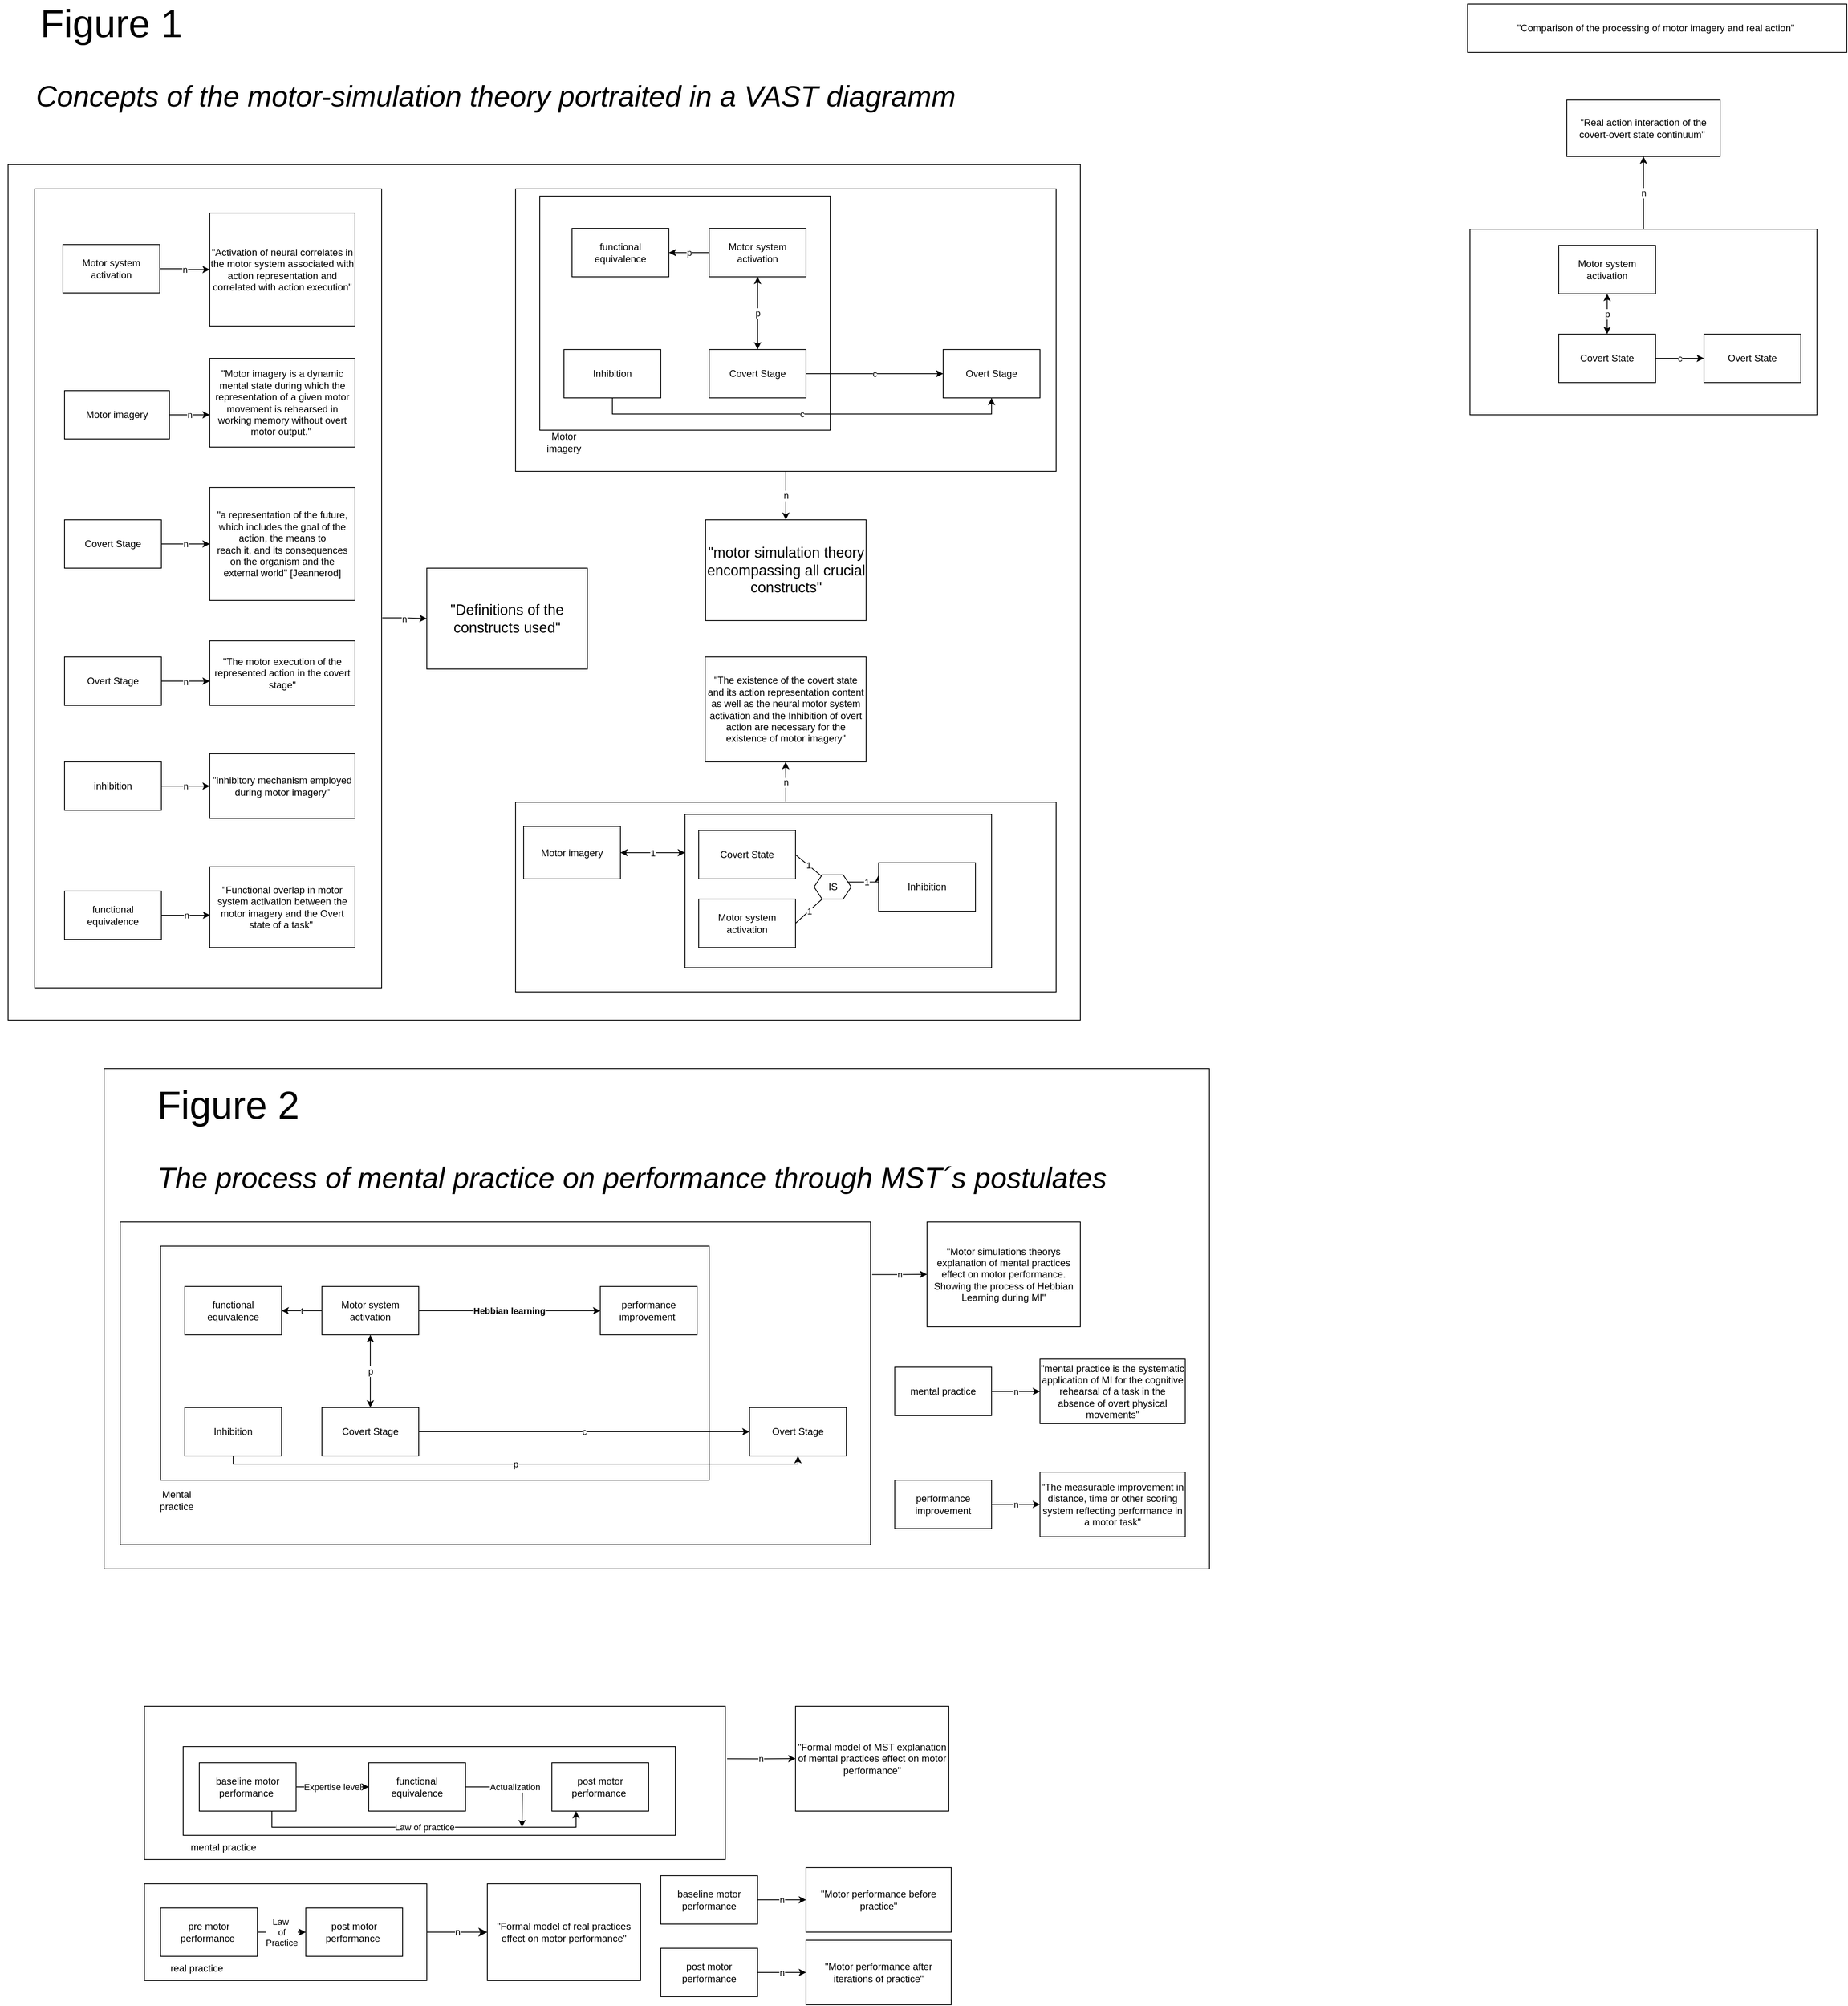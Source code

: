 <mxfile version="24.0.7" type="onedrive">
  <diagram name="Seite-1" id="YJFlSv5RaHUqurGtHIdk">
    <mxGraphModel grid="1" page="1" gridSize="10" guides="1" tooltips="1" connect="1" arrows="1" fold="1" pageScale="1" pageWidth="827" pageHeight="1169" math="0" shadow="0">
      <root>
        <mxCell id="0" />
        <mxCell id="1" parent="0" />
        <mxCell id="YP8uZfziMQtiDSNVp7Nh-5" value="" style="rounded=0;whiteSpace=wrap;html=1;fillColor=none;" vertex="1" parent="1">
          <mxGeometry x="1310" y="650" width="1370" height="620" as="geometry" />
        </mxCell>
        <mxCell id="B480e4J5-RVbsUrOAiet-15" value="" style="rounded=0;whiteSpace=wrap;html=1;fillColor=none;" vertex="1" parent="1">
          <mxGeometry x="1224" y="-440" width="430" height="990" as="geometry" />
        </mxCell>
        <mxCell id="9fxhhsQoqL0VDaIs-J9J-153" value="" style="rounded=0;whiteSpace=wrap;html=1;fillColor=none;" vertex="1" parent="1">
          <mxGeometry x="1360" y="1440" width="720" height="190" as="geometry" />
        </mxCell>
        <mxCell id="B480e4J5-RVbsUrOAiet-14" value="n" style="edgeStyle=orthogonalEdgeStyle;rounded=0;orthogonalLoop=1;jettySize=auto;html=1;exitX=0.5;exitY=1;exitDx=0;exitDy=0;entryX=0.5;entryY=0;entryDx=0;entryDy=0;" edge="1" parent="1" source="FE4Czv9uxpPWYlNPgdpB-2" target="9fxhhsQoqL0VDaIs-J9J-142">
          <mxGeometry relative="1" as="geometry" />
        </mxCell>
        <mxCell id="FE4Czv9uxpPWYlNPgdpB-2" value="" style="rounded=0;whiteSpace=wrap;html=1;fillColor=none;" vertex="1" parent="1">
          <mxGeometry x="1820" y="-440" width="670" height="350" as="geometry" />
        </mxCell>
        <mxCell id="9fxhhsQoqL0VDaIs-J9J-88" value="" style="rounded=0;whiteSpace=wrap;html=1;fillColor=none;" vertex="1" parent="1">
          <mxGeometry x="1850" y="-431" width="360" height="290" as="geometry" />
        </mxCell>
        <mxCell id="-lTzJfZ4PyQF_MlP5q2c-2" value="n" style="edgeStyle=none;curved=1;rounded=0;orthogonalLoop=1;jettySize=auto;html=1;exitX=1;exitY=0.5;exitDx=0;exitDy=0;entryX=0;entryY=0.5;entryDx=0;entryDy=0;fontSize=12;startSize=8;endSize=8;" edge="1" parent="1" source="9fxhhsQoqL0VDaIs-J9J-195" target="-lTzJfZ4PyQF_MlP5q2c-1">
          <mxGeometry relative="1" as="geometry" />
        </mxCell>
        <mxCell id="9fxhhsQoqL0VDaIs-J9J-195" value="" style="rounded=0;whiteSpace=wrap;html=1;fillColor=none;" vertex="1" parent="1">
          <mxGeometry x="1360" y="1660" width="350" height="120" as="geometry" />
        </mxCell>
        <mxCell id="9fxhhsQoqL0VDaIs-J9J-189" value="" style="rounded=0;whiteSpace=wrap;html=1;fillColor=none;" vertex="1" parent="1">
          <mxGeometry x="1408" y="1490" width="610" height="110" as="geometry" />
        </mxCell>
        <mxCell id="9fxhhsQoqL0VDaIs-J9J-151" value="n" style="edgeStyle=orthogonalEdgeStyle;rounded=0;orthogonalLoop=1;jettySize=auto;html=1;exitX=1.002;exitY=0.163;exitDx=0;exitDy=0;entryX=0;entryY=0.5;entryDx=0;entryDy=0;exitPerimeter=0;" edge="1" parent="1" source="9fxhhsQoqL0VDaIs-J9J-148" target="9fxhhsQoqL0VDaIs-J9J-150">
          <mxGeometry relative="1" as="geometry" />
        </mxCell>
        <mxCell id="9fxhhsQoqL0VDaIs-J9J-148" value="" style="rounded=0;whiteSpace=wrap;html=1;fillColor=none;" vertex="1" parent="1">
          <mxGeometry x="1330" y="840" width="930" height="400" as="geometry" />
        </mxCell>
        <mxCell id="B480e4J5-RVbsUrOAiet-1" value="n" style="edgeStyle=orthogonalEdgeStyle;rounded=0;orthogonalLoop=1;jettySize=auto;html=1;exitX=0.5;exitY=0;exitDx=0;exitDy=0;entryX=0.5;entryY=1;entryDx=0;entryDy=0;" edge="1" parent="1" source="9fxhhsQoqL0VDaIs-J9J-119" target="9fxhhsQoqL0VDaIs-J9J-120">
          <mxGeometry relative="1" as="geometry" />
        </mxCell>
        <mxCell id="9fxhhsQoqL0VDaIs-J9J-119" value="" style="rounded=0;whiteSpace=wrap;html=1;fillColor=none;" vertex="1" parent="1">
          <mxGeometry x="3003" y="-390" width="430" height="230" as="geometry" />
        </mxCell>
        <mxCell id="B480e4J5-RVbsUrOAiet-13" value="n" style="edgeStyle=orthogonalEdgeStyle;rounded=0;orthogonalLoop=1;jettySize=auto;html=1;exitX=0.5;exitY=0;exitDx=0;exitDy=0;entryX=0.5;entryY=1;entryDx=0;entryDy=0;" edge="1" parent="1" source="9fxhhsQoqL0VDaIs-J9J-116" target="9fxhhsQoqL0VDaIs-J9J-117">
          <mxGeometry relative="1" as="geometry" />
        </mxCell>
        <mxCell id="9fxhhsQoqL0VDaIs-J9J-116" value="" style="rounded=0;whiteSpace=wrap;html=1;fillColor=none;" vertex="1" parent="1">
          <mxGeometry x="1820" y="320" width="670" height="235" as="geometry" />
        </mxCell>
        <mxCell id="9fxhhsQoqL0VDaIs-J9J-107" value="" style="rounded=0;whiteSpace=wrap;html=1;fillColor=none;" vertex="1" parent="1">
          <mxGeometry x="2030" y="335" width="380" height="190" as="geometry" />
        </mxCell>
        <mxCell id="9fxhhsQoqL0VDaIs-J9J-50" value="c" style="edgeStyle=orthogonalEdgeStyle;rounded=0;orthogonalLoop=1;jettySize=auto;html=1;exitX=1;exitY=0.5;exitDx=0;exitDy=0;entryX=0;entryY=0.5;entryDx=0;entryDy=0;" edge="1" parent="1" source="9fxhhsQoqL0VDaIs-J9J-44" target="9fxhhsQoqL0VDaIs-J9J-45">
          <mxGeometry relative="1" as="geometry" />
        </mxCell>
        <mxCell id="9fxhhsQoqL0VDaIs-J9J-97" value="p" style="edgeStyle=orthogonalEdgeStyle;rounded=0;orthogonalLoop=1;jettySize=auto;html=1;exitX=0.5;exitY=0;exitDx=0;exitDy=0;entryX=0.5;entryY=1;entryDx=0;entryDy=0;startArrow=classic;startFill=1;" edge="1" parent="1" source="9fxhhsQoqL0VDaIs-J9J-44" target="9fxhhsQoqL0VDaIs-J9J-46">
          <mxGeometry relative="1" as="geometry" />
        </mxCell>
        <mxCell id="9fxhhsQoqL0VDaIs-J9J-44" value="Covert Stage" style="rounded=0;whiteSpace=wrap;html=1;" vertex="1" parent="1">
          <mxGeometry x="2060" y="-241" width="120" height="60" as="geometry" />
        </mxCell>
        <mxCell id="9fxhhsQoqL0VDaIs-J9J-45" value="Overt Stage" style="rounded=0;whiteSpace=wrap;html=1;" vertex="1" parent="1">
          <mxGeometry x="2350" y="-241" width="120" height="60" as="geometry" />
        </mxCell>
        <mxCell id="9fxhhsQoqL0VDaIs-J9J-94" value="p" style="edgeStyle=orthogonalEdgeStyle;rounded=0;orthogonalLoop=1;jettySize=auto;html=1;exitX=0;exitY=0.5;exitDx=0;exitDy=0;entryX=1;entryY=0.5;entryDx=0;entryDy=0;" edge="1" parent="1" source="9fxhhsQoqL0VDaIs-J9J-46" target="9fxhhsQoqL0VDaIs-J9J-52">
          <mxGeometry relative="1" as="geometry" />
        </mxCell>
        <mxCell id="9fxhhsQoqL0VDaIs-J9J-46" value="Motor system activation" style="rounded=0;whiteSpace=wrap;html=1;" vertex="1" parent="1">
          <mxGeometry x="2060" y="-391" width="120" height="60" as="geometry" />
        </mxCell>
        <mxCell id="9fxhhsQoqL0VDaIs-J9J-52" value="functional equivalence" style="rounded=0;whiteSpace=wrap;html=1;" vertex="1" parent="1">
          <mxGeometry x="1890" y="-391" width="120" height="60" as="geometry" />
        </mxCell>
        <mxCell id="9fxhhsQoqL0VDaIs-J9J-56" value="n" style="edgeStyle=orthogonalEdgeStyle;rounded=0;orthogonalLoop=1;jettySize=auto;html=1;exitX=1;exitY=0.5;exitDx=0;exitDy=0;entryX=0;entryY=0.5;entryDx=0;entryDy=0;" edge="1" parent="1" source="9fxhhsQoqL0VDaIs-J9J-54" target="9fxhhsQoqL0VDaIs-J9J-55">
          <mxGeometry relative="1" as="geometry" />
        </mxCell>
        <mxCell id="9fxhhsQoqL0VDaIs-J9J-54" value="Covert Stage" style="rounded=0;whiteSpace=wrap;html=1;" vertex="1" parent="1">
          <mxGeometry x="1261" y="-30" width="120" height="60" as="geometry" />
        </mxCell>
        <mxCell id="9fxhhsQoqL0VDaIs-J9J-55" value="&quot;a representation of the future,&lt;br&gt;which includes the goal of the action, the means to&lt;br&gt;reach it, and its consequences on the organism and the&lt;br&gt;external world&quot; [Jeannerod]" style="rounded=0;whiteSpace=wrap;html=1;" vertex="1" parent="1">
          <mxGeometry x="1441" y="-70" width="180" height="140" as="geometry" />
        </mxCell>
        <mxCell id="9fxhhsQoqL0VDaIs-J9J-85" value="n" style="edgeStyle=orthogonalEdgeStyle;rounded=0;orthogonalLoop=1;jettySize=auto;html=1;exitX=1;exitY=0.5;exitDx=0;exitDy=0;entryX=0;entryY=0.5;entryDx=0;entryDy=0;" edge="1" parent="1" source="9fxhhsQoqL0VDaIs-J9J-61" target="9fxhhsQoqL0VDaIs-J9J-81">
          <mxGeometry relative="1" as="geometry" />
        </mxCell>
        <mxCell id="9fxhhsQoqL0VDaIs-J9J-61" value="Motor system activation" style="rounded=0;whiteSpace=wrap;html=1;" vertex="1" parent="1">
          <mxGeometry x="1259" y="-371" width="120" height="60" as="geometry" />
        </mxCell>
        <mxCell id="9fxhhsQoqL0VDaIs-J9J-62" value="Motor imagery" style="rounded=0;whiteSpace=wrap;html=1;" vertex="1" parent="1">
          <mxGeometry x="1261" y="-190" width="130" height="60" as="geometry" />
        </mxCell>
        <mxCell id="9fxhhsQoqL0VDaIs-J9J-63" value="Overt Stage" style="rounded=0;whiteSpace=wrap;html=1;" vertex="1" parent="1">
          <mxGeometry x="1261" y="140" width="120" height="60" as="geometry" />
        </mxCell>
        <mxCell id="9fxhhsQoqL0VDaIs-J9J-64" value="functional equivalence" style="rounded=0;whiteSpace=wrap;html=1;" vertex="1" parent="1">
          <mxGeometry x="1261" y="430" width="120" height="60" as="geometry" />
        </mxCell>
        <mxCell id="9fxhhsQoqL0VDaIs-J9J-71" value="Inhibition" style="edgeStyle=orthogonalEdgeStyle;rounded=0;orthogonalLoop=1;jettySize=auto;html=1;exitX=0.5;exitY=1;exitDx=0;exitDy=0;entryX=0.5;entryY=1;entryDx=0;entryDy=0;" edge="1" parent="1">
          <mxGeometry relative="1" as="geometry">
            <mxPoint x="1050" y="1240" as="targetPoint" />
          </mxGeometry>
        </mxCell>
        <mxCell id="9fxhhsQoqL0VDaIs-J9J-79" value="&quot;The motor execution of the represented action in the covert stage&quot;" style="rounded=0;whiteSpace=wrap;html=1;" vertex="1" parent="1">
          <mxGeometry x="1441" y="120" width="180" height="80" as="geometry" />
        </mxCell>
        <mxCell id="9fxhhsQoqL0VDaIs-J9J-80" value="n" style="edgeStyle=orthogonalEdgeStyle;rounded=0;orthogonalLoop=1;jettySize=auto;html=1;exitX=1;exitY=0.5;exitDx=0;exitDy=0;" edge="1" parent="1" source="9fxhhsQoqL0VDaIs-J9J-63">
          <mxGeometry relative="1" as="geometry">
            <mxPoint x="1441" y="170" as="targetPoint" />
          </mxGeometry>
        </mxCell>
        <mxCell id="9fxhhsQoqL0VDaIs-J9J-81" value="&quot;Activation of neural correlates in the motor system associated with action representation and correlated with action execution&quot;" style="rounded=0;whiteSpace=wrap;html=1;" vertex="1" parent="1">
          <mxGeometry x="1441" y="-410" width="180" height="140" as="geometry" />
        </mxCell>
        <mxCell id="9fxhhsQoqL0VDaIs-J9J-82" value="&quot;Functional overlap in motor system activation between the motor imagery and the Overt state of a task&quot;&amp;nbsp;" style="rounded=0;whiteSpace=wrap;html=1;" vertex="1" parent="1">
          <mxGeometry x="1441" y="400" width="180" height="100" as="geometry" />
        </mxCell>
        <mxCell id="9fxhhsQoqL0VDaIs-J9J-83" value="n" style="edgeStyle=orthogonalEdgeStyle;rounded=0;orthogonalLoop=1;jettySize=auto;html=1;exitX=1;exitY=0.5;exitDx=0;exitDy=0;entryX=0.003;entryY=0.6;entryDx=0;entryDy=0;entryPerimeter=0;" edge="1" parent="1" source="9fxhhsQoqL0VDaIs-J9J-64" target="9fxhhsQoqL0VDaIs-J9J-82">
          <mxGeometry relative="1" as="geometry" />
        </mxCell>
        <mxCell id="9fxhhsQoqL0VDaIs-J9J-91" value="Motor imagery" style="text;html=1;strokeColor=none;fillColor=none;align=center;verticalAlign=middle;whiteSpace=wrap;rounded=0;" vertex="1" parent="1">
          <mxGeometry x="1850" y="-141" width="60" height="30" as="geometry" />
        </mxCell>
        <mxCell id="9fxhhsQoqL0VDaIs-J9J-99" value="Motor system activation" style="rounded=0;whiteSpace=wrap;html=1;" vertex="1" parent="1">
          <mxGeometry x="3113" y="-370" width="120" height="60" as="geometry" />
        </mxCell>
        <mxCell id="9fxhhsQoqL0VDaIs-J9J-104" value="c" style="edgeStyle=orthogonalEdgeStyle;rounded=0;orthogonalLoop=1;jettySize=auto;html=1;exitX=1;exitY=0.5;exitDx=0;exitDy=0;entryX=0;entryY=0.5;entryDx=0;entryDy=0;" edge="1" parent="1" source="9fxhhsQoqL0VDaIs-J9J-101" target="9fxhhsQoqL0VDaIs-J9J-102">
          <mxGeometry relative="1" as="geometry" />
        </mxCell>
        <mxCell id="9fxhhsQoqL0VDaIs-J9J-105" value="p" style="edgeStyle=orthogonalEdgeStyle;rounded=0;orthogonalLoop=1;jettySize=auto;html=1;exitX=0.5;exitY=0;exitDx=0;exitDy=0;startArrow=classic;startFill=1;" edge="1" parent="1" source="9fxhhsQoqL0VDaIs-J9J-101" target="9fxhhsQoqL0VDaIs-J9J-99">
          <mxGeometry relative="1" as="geometry" />
        </mxCell>
        <mxCell id="9fxhhsQoqL0VDaIs-J9J-101" value="Covert State" style="rounded=0;whiteSpace=wrap;html=1;" vertex="1" parent="1">
          <mxGeometry x="3113" y="-260" width="120" height="60" as="geometry" />
        </mxCell>
        <mxCell id="9fxhhsQoqL0VDaIs-J9J-102" value="Overt State" style="rounded=0;whiteSpace=wrap;html=1;" vertex="1" parent="1">
          <mxGeometry x="3293" y="-260" width="120" height="60" as="geometry" />
        </mxCell>
        <mxCell id="9fxhhsQoqL0VDaIs-J9J-115" value="1" style="edgeStyle=orthogonalEdgeStyle;rounded=0;orthogonalLoop=1;jettySize=auto;html=1;exitX=1;exitY=0.5;exitDx=0;exitDy=0;entryX=0;entryY=0.25;entryDx=0;entryDy=0;startArrow=classic;startFill=1;" edge="1" parent="1" source="9fxhhsQoqL0VDaIs-J9J-106" target="9fxhhsQoqL0VDaIs-J9J-107">
          <mxGeometry relative="1" as="geometry" />
        </mxCell>
        <mxCell id="9fxhhsQoqL0VDaIs-J9J-106" value="Motor imagery" style="rounded=0;whiteSpace=wrap;html=1;" vertex="1" parent="1">
          <mxGeometry x="1830" y="350" width="120" height="65" as="geometry" />
        </mxCell>
        <mxCell id="B480e4J5-RVbsUrOAiet-11" value="1" style="edgeStyle=orthogonalEdgeStyle;rounded=0;orthogonalLoop=1;jettySize=auto;html=1;exitX=1;exitY=0.25;exitDx=0;exitDy=0;entryX=0;entryY=0.25;entryDx=0;entryDy=0;" edge="1" parent="1" source="9fxhhsQoqL0VDaIs-J9J-108" target="B480e4J5-RVbsUrOAiet-9">
          <mxGeometry relative="1" as="geometry" />
        </mxCell>
        <mxCell id="9fxhhsQoqL0VDaIs-J9J-108" value="IS" style="verticalLabelPosition=middle;verticalAlign=middle;html=1;shape=hexagon;perimeter=hexagonPerimeter2;arcSize=6;size=0.217;align=center;labelPosition=center;" vertex="1" parent="1">
          <mxGeometry x="2190" y="410" width="46" height="30" as="geometry" />
        </mxCell>
        <mxCell id="9fxhhsQoqL0VDaIs-J9J-109" value="Covert State" style="rounded=0;whiteSpace=wrap;html=1;" vertex="1" parent="1">
          <mxGeometry x="2047" y="355" width="120" height="60" as="geometry" />
        </mxCell>
        <mxCell id="9fxhhsQoqL0VDaIs-J9J-110" value="Motor system activation" style="rounded=0;whiteSpace=wrap;html=1;" vertex="1" parent="1">
          <mxGeometry x="2047" y="440" width="120" height="60" as="geometry" />
        </mxCell>
        <mxCell id="9fxhhsQoqL0VDaIs-J9J-113" value="1" style="endArrow=none;html=1;rounded=0;entryX=1;entryY=0.5;entryDx=0;entryDy=0;exitX=0.204;exitY=0.054;exitDx=0;exitDy=0;exitPerimeter=0;" edge="1" parent="1" source="9fxhhsQoqL0VDaIs-J9J-108" target="9fxhhsQoqL0VDaIs-J9J-109">
          <mxGeometry width="50" height="50" relative="1" as="geometry">
            <mxPoint x="2100" y="415" as="sourcePoint" />
            <mxPoint x="2150" y="365" as="targetPoint" />
          </mxGeometry>
        </mxCell>
        <mxCell id="9fxhhsQoqL0VDaIs-J9J-114" value="1" style="endArrow=none;html=1;rounded=0;entryX=1;entryY=0.5;entryDx=0;entryDy=0;exitX=0.221;exitY=0.995;exitDx=0;exitDy=0;exitPerimeter=0;" edge="1" parent="1" source="9fxhhsQoqL0VDaIs-J9J-108" target="9fxhhsQoqL0VDaIs-J9J-110">
          <mxGeometry width="50" height="50" relative="1" as="geometry">
            <mxPoint x="2209" y="422" as="sourcePoint" />
            <mxPoint x="2177" y="395" as="targetPoint" />
          </mxGeometry>
        </mxCell>
        <mxCell id="9fxhhsQoqL0VDaIs-J9J-117" value="&quot;The existence of the covert state and its action representation content as well as the neural motor system activation and the Inhibition of overt action are necessary for the existence of motor imagery&quot;" style="rounded=0;whiteSpace=wrap;html=1;" vertex="1" parent="1">
          <mxGeometry x="2055" y="140" width="199.5" height="130" as="geometry" />
        </mxCell>
        <mxCell id="9fxhhsQoqL0VDaIs-J9J-120" value="&quot;Real action interaction of the covert-overt state continuum&quot;&amp;nbsp;" style="rounded=0;whiteSpace=wrap;html=1;" vertex="1" parent="1">
          <mxGeometry x="3123" y="-550" width="190" height="70" as="geometry" />
        </mxCell>
        <mxCell id="9fxhhsQoqL0VDaIs-J9J-122" value="&quot;Motor imagery is a dynamic mental state during which the representation of a given motor movement is rehearsed in working memory without overt motor output.&quot;&amp;nbsp;" style="rounded=0;whiteSpace=wrap;html=1;" vertex="1" parent="1">
          <mxGeometry x="1441" y="-230" width="180" height="110" as="geometry" />
        </mxCell>
        <mxCell id="9fxhhsQoqL0VDaIs-J9J-123" value="n" style="edgeStyle=orthogonalEdgeStyle;rounded=0;orthogonalLoop=1;jettySize=auto;html=1;exitX=1;exitY=0.5;exitDx=0;exitDy=0;entryX=0;entryY=0.636;entryDx=0;entryDy=0;entryPerimeter=0;" edge="1" parent="1" source="9fxhhsQoqL0VDaIs-J9J-62" target="9fxhhsQoqL0VDaIs-J9J-122">
          <mxGeometry relative="1" as="geometry">
            <mxPoint x="1431" y="-158" as="targetPoint" />
          </mxGeometry>
        </mxCell>
        <mxCell id="9fxhhsQoqL0VDaIs-J9J-128" value="n" style="edgeStyle=orthogonalEdgeStyle;rounded=0;orthogonalLoop=1;jettySize=auto;html=1;exitX=1;exitY=0.5;exitDx=0;exitDy=0;entryX=0;entryY=0.5;entryDx=0;entryDy=0;" edge="1" parent="1" source="9fxhhsQoqL0VDaIs-J9J-124" target="9fxhhsQoqL0VDaIs-J9J-125">
          <mxGeometry relative="1" as="geometry" />
        </mxCell>
        <mxCell id="9fxhhsQoqL0VDaIs-J9J-124" value="mental practice" style="rounded=0;whiteSpace=wrap;html=1;" vertex="1" parent="1">
          <mxGeometry x="2290" y="1020" width="120" height="60" as="geometry" />
        </mxCell>
        <mxCell id="9fxhhsQoqL0VDaIs-J9J-125" value="&quot;mental practice is the systematic application of MI for the cognitive rehearsal of a task in the absence of overt physical movements&quot;" style="rounded=0;whiteSpace=wrap;html=1;" vertex="1" parent="1">
          <mxGeometry x="2470" y="1010" width="180" height="80" as="geometry" />
        </mxCell>
        <mxCell id="9fxhhsQoqL0VDaIs-J9J-129" value="" style="rounded=0;whiteSpace=wrap;html=1;fillColor=none;" vertex="1" parent="1">
          <mxGeometry x="1380" y="870" width="680" height="290" as="geometry" />
        </mxCell>
        <mxCell id="9fxhhsQoqL0VDaIs-J9J-130" value="c" style="edgeStyle=orthogonalEdgeStyle;rounded=0;orthogonalLoop=1;jettySize=auto;html=1;exitX=1;exitY=0.5;exitDx=0;exitDy=0;entryX=0;entryY=0.5;entryDx=0;entryDy=0;" edge="1" parent="1" source="9fxhhsQoqL0VDaIs-J9J-132" target="9fxhhsQoqL0VDaIs-J9J-133">
          <mxGeometry relative="1" as="geometry" />
        </mxCell>
        <mxCell id="9fxhhsQoqL0VDaIs-J9J-131" value="p" style="edgeStyle=orthogonalEdgeStyle;rounded=0;orthogonalLoop=1;jettySize=auto;html=1;exitX=0.5;exitY=0;exitDx=0;exitDy=0;entryX=0.5;entryY=1;entryDx=0;entryDy=0;startArrow=classic;startFill=1;" edge="1" parent="1" source="9fxhhsQoqL0VDaIs-J9J-132" target="9fxhhsQoqL0VDaIs-J9J-135">
          <mxGeometry relative="1" as="geometry" />
        </mxCell>
        <mxCell id="9fxhhsQoqL0VDaIs-J9J-132" value="Covert Stage" style="rounded=0;whiteSpace=wrap;html=1;" vertex="1" parent="1">
          <mxGeometry x="1580" y="1070" width="120" height="60" as="geometry" />
        </mxCell>
        <mxCell id="9fxhhsQoqL0VDaIs-J9J-133" value="Overt Stage" style="rounded=0;whiteSpace=wrap;html=1;" vertex="1" parent="1">
          <mxGeometry x="2110" y="1070" width="120" height="60" as="geometry" />
        </mxCell>
        <mxCell id="9fxhhsQoqL0VDaIs-J9J-134" value="t" style="edgeStyle=orthogonalEdgeStyle;rounded=0;orthogonalLoop=1;jettySize=auto;html=1;exitX=0;exitY=0.5;exitDx=0;exitDy=0;entryX=1;entryY=0.5;entryDx=0;entryDy=0;" edge="1" parent="1" source="9fxhhsQoqL0VDaIs-J9J-135" target="9fxhhsQoqL0VDaIs-J9J-139">
          <mxGeometry relative="1" as="geometry" />
        </mxCell>
        <mxCell id="9fxhhsQoqL0VDaIs-J9J-144" value="&lt;b&gt;Hebbian learning&lt;/b&gt;" style="edgeStyle=orthogonalEdgeStyle;rounded=0;orthogonalLoop=1;jettySize=auto;html=1;exitX=1;exitY=0.5;exitDx=0;exitDy=0;entryX=0;entryY=0.5;entryDx=0;entryDy=0;" edge="1" parent="1" source="9fxhhsQoqL0VDaIs-J9J-135" target="9fxhhsQoqL0VDaIs-J9J-147">
          <mxGeometry x="-0.004" relative="1" as="geometry">
            <mxPoint x="1750" y="950.0" as="targetPoint" />
            <mxPoint as="offset" />
          </mxGeometry>
        </mxCell>
        <mxCell id="9fxhhsQoqL0VDaIs-J9J-135" value="Motor system activation" style="rounded=0;whiteSpace=wrap;html=1;" vertex="1" parent="1">
          <mxGeometry x="1580" y="920" width="120" height="60" as="geometry" />
        </mxCell>
        <mxCell id="9fxhhsQoqL0VDaIs-J9J-139" value="functional equivalence" style="rounded=0;whiteSpace=wrap;html=1;" vertex="1" parent="1">
          <mxGeometry x="1410" y="920" width="120" height="60" as="geometry" />
        </mxCell>
        <mxCell id="9fxhhsQoqL0VDaIs-J9J-140" value="Mental practice" style="text;html=1;strokeColor=none;fillColor=none;align=center;verticalAlign=middle;whiteSpace=wrap;rounded=0;" vertex="1" parent="1">
          <mxGeometry x="1370" y="1170" width="60" height="30" as="geometry" />
        </mxCell>
        <mxCell id="9fxhhsQoqL0VDaIs-J9J-142" value="&lt;font style=&quot;font-size: 18px;&quot;&gt;&quot;motor simulation theory encompassing all crucial constructs&quot;&lt;/font&gt;" style="rounded=0;whiteSpace=wrap;html=1;" vertex="1" parent="1">
          <mxGeometry x="2055.5" y="-30" width="199" height="125" as="geometry" />
        </mxCell>
        <mxCell id="9fxhhsQoqL0VDaIs-J9J-147" value="performance improvement&amp;nbsp;" style="rounded=0;whiteSpace=wrap;html=1;" vertex="1" parent="1">
          <mxGeometry x="1925" y="920" width="120" height="60" as="geometry" />
        </mxCell>
        <mxCell id="9fxhhsQoqL0VDaIs-J9J-150" value="&quot;Motor simulations theorys explanation of mental practices effect on motor performance. Showing the process of Hebbian Learning during MI&quot;" style="rounded=0;whiteSpace=wrap;html=1;" vertex="1" parent="1">
          <mxGeometry x="2330" y="840" width="190" height="130" as="geometry" />
        </mxCell>
        <mxCell id="9fxhhsQoqL0VDaIs-J9J-152" value="n" style="edgeStyle=orthogonalEdgeStyle;rounded=0;orthogonalLoop=1;jettySize=auto;html=1;exitX=1.003;exitY=0.343;exitDx=0;exitDy=0;entryX=0;entryY=0.5;entryDx=0;entryDy=0;exitPerimeter=0;" edge="1" parent="1" source="9fxhhsQoqL0VDaIs-J9J-153" target="9fxhhsQoqL0VDaIs-J9J-168">
          <mxGeometry relative="1" as="geometry" />
        </mxCell>
        <mxCell id="9fxhhsQoqL0VDaIs-J9J-169" value="Actualization" style="edgeStyle=orthogonalEdgeStyle;rounded=0;orthogonalLoop=1;jettySize=auto;html=1;exitX=1;exitY=0.5;exitDx=0;exitDy=0;" edge="1" parent="1" source="9fxhhsQoqL0VDaIs-J9J-163">
          <mxGeometry relative="1" as="geometry">
            <mxPoint x="1828" y="1590" as="targetPoint" />
          </mxGeometry>
        </mxCell>
        <mxCell id="9fxhhsQoqL0VDaIs-J9J-163" value="functional equivalence" style="rounded=0;whiteSpace=wrap;html=1;" vertex="1" parent="1">
          <mxGeometry x="1638" y="1510" width="120" height="60" as="geometry" />
        </mxCell>
        <mxCell id="9fxhhsQoqL0VDaIs-J9J-167" value="post motor performance&amp;nbsp;" style="rounded=0;whiteSpace=wrap;html=1;" vertex="1" parent="1">
          <mxGeometry x="1865" y="1510" width="120" height="60" as="geometry" />
        </mxCell>
        <mxCell id="9fxhhsQoqL0VDaIs-J9J-168" value="&quot;Formal model of MST explanation of mental practices effect on motor performance&quot;" style="rounded=0;whiteSpace=wrap;html=1;" vertex="1" parent="1">
          <mxGeometry x="2167" y="1440" width="190" height="130" as="geometry" />
        </mxCell>
        <mxCell id="9fxhhsQoqL0VDaIs-J9J-188" value="Expertise level" style="edgeStyle=orthogonalEdgeStyle;rounded=0;orthogonalLoop=1;jettySize=auto;html=1;exitX=1;exitY=0.5;exitDx=0;exitDy=0;entryX=0;entryY=0.5;entryDx=0;entryDy=0;" edge="1" parent="1" source="9fxhhsQoqL0VDaIs-J9J-187" target="9fxhhsQoqL0VDaIs-J9J-163">
          <mxGeometry relative="1" as="geometry" />
        </mxCell>
        <mxCell id="FE4Czv9uxpPWYlNPgdpB-1" value="Law of practice" style="edgeStyle=orthogonalEdgeStyle;rounded=0;orthogonalLoop=1;jettySize=auto;html=1;exitX=0.75;exitY=1;exitDx=0;exitDy=0;entryX=0.25;entryY=1;entryDx=0;entryDy=0;" edge="1" parent="1" source="9fxhhsQoqL0VDaIs-J9J-187" target="9fxhhsQoqL0VDaIs-J9J-167">
          <mxGeometry relative="1" as="geometry" />
        </mxCell>
        <mxCell id="9fxhhsQoqL0VDaIs-J9J-187" value="baseline motor performance&amp;nbsp;" style="rounded=0;whiteSpace=wrap;html=1;" vertex="1" parent="1">
          <mxGeometry x="1428" y="1510" width="120" height="60" as="geometry" />
        </mxCell>
        <mxCell id="9fxhhsQoqL0VDaIs-J9J-190" value="mental practice" style="text;html=1;strokeColor=none;fillColor=none;align=center;verticalAlign=middle;whiteSpace=wrap;rounded=0;" vertex="1" parent="1">
          <mxGeometry x="1408" y="1600" width="100" height="30" as="geometry" />
        </mxCell>
        <mxCell id="9fxhhsQoqL0VDaIs-J9J-194" value="Law&amp;nbsp;&lt;br&gt;of&lt;br&gt;Practice" style="edgeStyle=orthogonalEdgeStyle;rounded=0;orthogonalLoop=1;jettySize=auto;html=1;exitX=1;exitY=0.5;exitDx=0;exitDy=0;" edge="1" parent="1" source="9fxhhsQoqL0VDaIs-J9J-192" target="9fxhhsQoqL0VDaIs-J9J-193">
          <mxGeometry relative="1" as="geometry" />
        </mxCell>
        <mxCell id="9fxhhsQoqL0VDaIs-J9J-192" value="pre motor performance&amp;nbsp;" style="rounded=0;whiteSpace=wrap;html=1;" vertex="1" parent="1">
          <mxGeometry x="1380" y="1690" width="120" height="60" as="geometry" />
        </mxCell>
        <mxCell id="9fxhhsQoqL0VDaIs-J9J-193" value="post motor performance&amp;nbsp;" style="rounded=0;whiteSpace=wrap;html=1;" vertex="1" parent="1">
          <mxGeometry x="1560" y="1690" width="120" height="60" as="geometry" />
        </mxCell>
        <mxCell id="9fxhhsQoqL0VDaIs-J9J-196" value="real practice" style="text;html=1;strokeColor=none;fillColor=none;align=center;verticalAlign=middle;whiteSpace=wrap;rounded=0;" vertex="1" parent="1">
          <mxGeometry x="1350" y="1750" width="150" height="30" as="geometry" />
        </mxCell>
        <mxCell id="-ai7pCBg0MR6IYpsPyB2-5" value="n" style="edgeStyle=orthogonalEdgeStyle;rounded=0;orthogonalLoop=1;jettySize=auto;html=1;exitX=1;exitY=0.5;exitDx=0;exitDy=0;entryX=0;entryY=0.5;entryDx=0;entryDy=0;" edge="1" parent="1" source="-ai7pCBg0MR6IYpsPyB2-6" target="-ai7pCBg0MR6IYpsPyB2-7">
          <mxGeometry relative="1" as="geometry" />
        </mxCell>
        <mxCell id="-ai7pCBg0MR6IYpsPyB2-6" value="performance improvement" style="rounded=0;whiteSpace=wrap;html=1;" vertex="1" parent="1">
          <mxGeometry x="2290" y="1160" width="120" height="60" as="geometry" />
        </mxCell>
        <mxCell id="-ai7pCBg0MR6IYpsPyB2-7" value="&quot;The measurable improvement in distance, time or other scoring system reflecting performance in a motor task&quot;" style="rounded=0;whiteSpace=wrap;html=1;" vertex="1" parent="1">
          <mxGeometry x="2470" y="1150" width="180" height="80" as="geometry" />
        </mxCell>
        <mxCell id="-ai7pCBg0MR6IYpsPyB2-8" value="n" style="edgeStyle=orthogonalEdgeStyle;rounded=0;orthogonalLoop=1;jettySize=auto;html=1;exitX=1;exitY=0.5;exitDx=0;exitDy=0;entryX=0;entryY=0.5;entryDx=0;entryDy=0;" edge="1" parent="1" source="-ai7pCBg0MR6IYpsPyB2-9" target="-ai7pCBg0MR6IYpsPyB2-10">
          <mxGeometry relative="1" as="geometry" />
        </mxCell>
        <mxCell id="-ai7pCBg0MR6IYpsPyB2-9" value="baseline motor performance" style="rounded=0;whiteSpace=wrap;html=1;" vertex="1" parent="1">
          <mxGeometry x="2000" y="1650" width="120" height="60" as="geometry" />
        </mxCell>
        <mxCell id="-ai7pCBg0MR6IYpsPyB2-10" value="&quot;Motor performance before practice&quot;" style="rounded=0;whiteSpace=wrap;html=1;" vertex="1" parent="1">
          <mxGeometry x="2180" y="1640" width="180" height="80" as="geometry" />
        </mxCell>
        <mxCell id="-ai7pCBg0MR6IYpsPyB2-11" value="n" style="edgeStyle=orthogonalEdgeStyle;rounded=0;orthogonalLoop=1;jettySize=auto;html=1;exitX=1;exitY=0.5;exitDx=0;exitDy=0;entryX=0;entryY=0.5;entryDx=0;entryDy=0;" edge="1" parent="1" source="-ai7pCBg0MR6IYpsPyB2-12" target="-ai7pCBg0MR6IYpsPyB2-13">
          <mxGeometry relative="1" as="geometry" />
        </mxCell>
        <mxCell id="-ai7pCBg0MR6IYpsPyB2-12" value="post motor performance" style="rounded=0;whiteSpace=wrap;html=1;" vertex="1" parent="1">
          <mxGeometry x="2000" y="1740" width="120" height="60" as="geometry" />
        </mxCell>
        <mxCell id="-ai7pCBg0MR6IYpsPyB2-13" value="&quot;Motor performance after iterations of practice&quot;" style="rounded=0;whiteSpace=wrap;html=1;" vertex="1" parent="1">
          <mxGeometry x="2180" y="1730" width="180" height="80" as="geometry" />
        </mxCell>
        <mxCell id="-ai7pCBg0MR6IYpsPyB2-15" value="c" style="edgeStyle=orthogonalEdgeStyle;rounded=0;orthogonalLoop=1;jettySize=auto;html=1;exitX=0.5;exitY=1;exitDx=0;exitDy=0;entryX=0.5;entryY=1;entryDx=0;entryDy=0;" edge="1" parent="1" source="-ai7pCBg0MR6IYpsPyB2-14" target="9fxhhsQoqL0VDaIs-J9J-45">
          <mxGeometry relative="1" as="geometry" />
        </mxCell>
        <mxCell id="-ai7pCBg0MR6IYpsPyB2-14" value="Inhibition" style="rounded=0;whiteSpace=wrap;html=1;" vertex="1" parent="1">
          <mxGeometry x="1880" y="-241" width="120" height="60" as="geometry" />
        </mxCell>
        <mxCell id="-ai7pCBg0MR6IYpsPyB2-18" value="n" style="edgeStyle=orthogonalEdgeStyle;rounded=0;orthogonalLoop=1;jettySize=auto;html=1;exitX=1;exitY=0.5;exitDx=0;exitDy=0;entryX=0;entryY=0.5;entryDx=0;entryDy=0;" edge="1" parent="1" source="-ai7pCBg0MR6IYpsPyB2-16" target="-ai7pCBg0MR6IYpsPyB2-17">
          <mxGeometry relative="1" as="geometry" />
        </mxCell>
        <mxCell id="-ai7pCBg0MR6IYpsPyB2-16" value="inhibition" style="rounded=0;whiteSpace=wrap;html=1;" vertex="1" parent="1">
          <mxGeometry x="1261" y="270" width="120" height="60" as="geometry" />
        </mxCell>
        <mxCell id="-ai7pCBg0MR6IYpsPyB2-17" value="&quot;inhibitory mechanism employed during motor imagery&quot;" style="rounded=0;whiteSpace=wrap;html=1;" vertex="1" parent="1">
          <mxGeometry x="1441" y="260" width="180" height="80" as="geometry" />
        </mxCell>
        <mxCell id="B480e4J5-RVbsUrOAiet-4" value="p" style="edgeStyle=orthogonalEdgeStyle;rounded=0;orthogonalLoop=1;jettySize=auto;html=1;exitX=0.5;exitY=1;exitDx=0;exitDy=0;entryX=0.5;entryY=1;entryDx=0;entryDy=0;" edge="1" parent="1" source="B480e4J5-RVbsUrOAiet-3" target="9fxhhsQoqL0VDaIs-J9J-133">
          <mxGeometry relative="1" as="geometry">
            <Array as="points">
              <mxPoint x="1470" y="1140" />
              <mxPoint x="2170" y="1140" />
            </Array>
          </mxGeometry>
        </mxCell>
        <mxCell id="B480e4J5-RVbsUrOAiet-3" value="Inhibition" style="rounded=0;whiteSpace=wrap;html=1;" vertex="1" parent="1">
          <mxGeometry x="1410" y="1070" width="120" height="60" as="geometry" />
        </mxCell>
        <mxCell id="B480e4J5-RVbsUrOAiet-6" value="&quot;Comparison of the processing of motor imagery and real action&quot;&amp;nbsp;" style="rounded=0;whiteSpace=wrap;html=1;fillColor=default;" vertex="1" parent="1">
          <mxGeometry x="3000" y="-669" width="470" height="60" as="geometry" />
        </mxCell>
        <mxCell id="B480e4J5-RVbsUrOAiet-9" value="Inhibition" style="rounded=0;whiteSpace=wrap;html=1;" vertex="1" parent="1">
          <mxGeometry x="2270" y="395" width="120" height="60" as="geometry" />
        </mxCell>
        <mxCell id="B480e4J5-RVbsUrOAiet-17" value="&lt;font style=&quot;font-size: 18px;&quot;&gt;&quot;Definitions of the constructs used&quot;&lt;/font&gt;" style="rounded=0;whiteSpace=wrap;html=1;" vertex="1" parent="1">
          <mxGeometry x="1710" y="30" width="199" height="125" as="geometry" />
        </mxCell>
        <mxCell id="B480e4J5-RVbsUrOAiet-18" value="n" style="edgeStyle=orthogonalEdgeStyle;rounded=0;orthogonalLoop=1;jettySize=auto;html=1;exitX=1.002;exitY=0.537;exitDx=0;exitDy=0;entryX=0;entryY=0.5;entryDx=0;entryDy=0;exitPerimeter=0;" edge="1" parent="1" source="B480e4J5-RVbsUrOAiet-15" target="B480e4J5-RVbsUrOAiet-17">
          <mxGeometry relative="1" as="geometry" />
        </mxCell>
        <mxCell id="B480e4J5-RVbsUrOAiet-19" value="" style="rounded=0;whiteSpace=wrap;html=1;fillColor=none;" vertex="1" parent="1">
          <mxGeometry x="1191" y="-470" width="1329" height="1060" as="geometry" />
        </mxCell>
        <mxCell id="B480e4J5-RVbsUrOAiet-20" value="&lt;font style=&quot;font-size: 48px;&quot;&gt;Figure 1&lt;/font&gt;" style="text;html=1;align=center;verticalAlign=middle;whiteSpace=wrap;rounded=0;" vertex="1" parent="1">
          <mxGeometry x="1189" y="-660" width="260" height="30" as="geometry" />
        </mxCell>
        <mxCell id="B480e4J5-RVbsUrOAiet-21" value="&lt;font style=&quot;font-size: 36px;&quot;&gt;&lt;i&gt;Concepts of the motor-simulation theory portraited in a VAST diagramm&lt;/i&gt;&lt;/font&gt;" style="text;html=1;align=center;verticalAlign=middle;whiteSpace=wrap;rounded=0;" vertex="1" parent="1">
          <mxGeometry x="1181" y="-570" width="1229" height="30" as="geometry" />
        </mxCell>
        <mxCell id="YP8uZfziMQtiDSNVp7Nh-3" value="&lt;font style=&quot;font-size: 48px;&quot;&gt;Figure 2&lt;/font&gt;" style="text;html=1;align=center;verticalAlign=middle;whiteSpace=wrap;rounded=0;" vertex="1" parent="1">
          <mxGeometry x="1333.5" y="680" width="260" height="30" as="geometry" />
        </mxCell>
        <mxCell id="YP8uZfziMQtiDSNVp7Nh-4" value="&lt;font style=&quot;font-size: 36px;&quot;&gt;&lt;i&gt;The process of mental practice on performance through MST´s postulates&lt;/i&gt;&lt;/font&gt;" style="text;html=1;align=center;verticalAlign=middle;whiteSpace=wrap;rounded=0;" vertex="1" parent="1">
          <mxGeometry x="1350" y="770" width="1229" height="30" as="geometry" />
        </mxCell>
        <mxCell id="-lTzJfZ4PyQF_MlP5q2c-1" value="&quot;Formal model of real practices effect on motor performance&quot;" style="rounded=0;whiteSpace=wrap;html=1;" vertex="1" parent="1">
          <mxGeometry x="1785" y="1660" width="190" height="120" as="geometry" />
        </mxCell>
      </root>
    </mxGraphModel>
  </diagram>
</mxfile>
